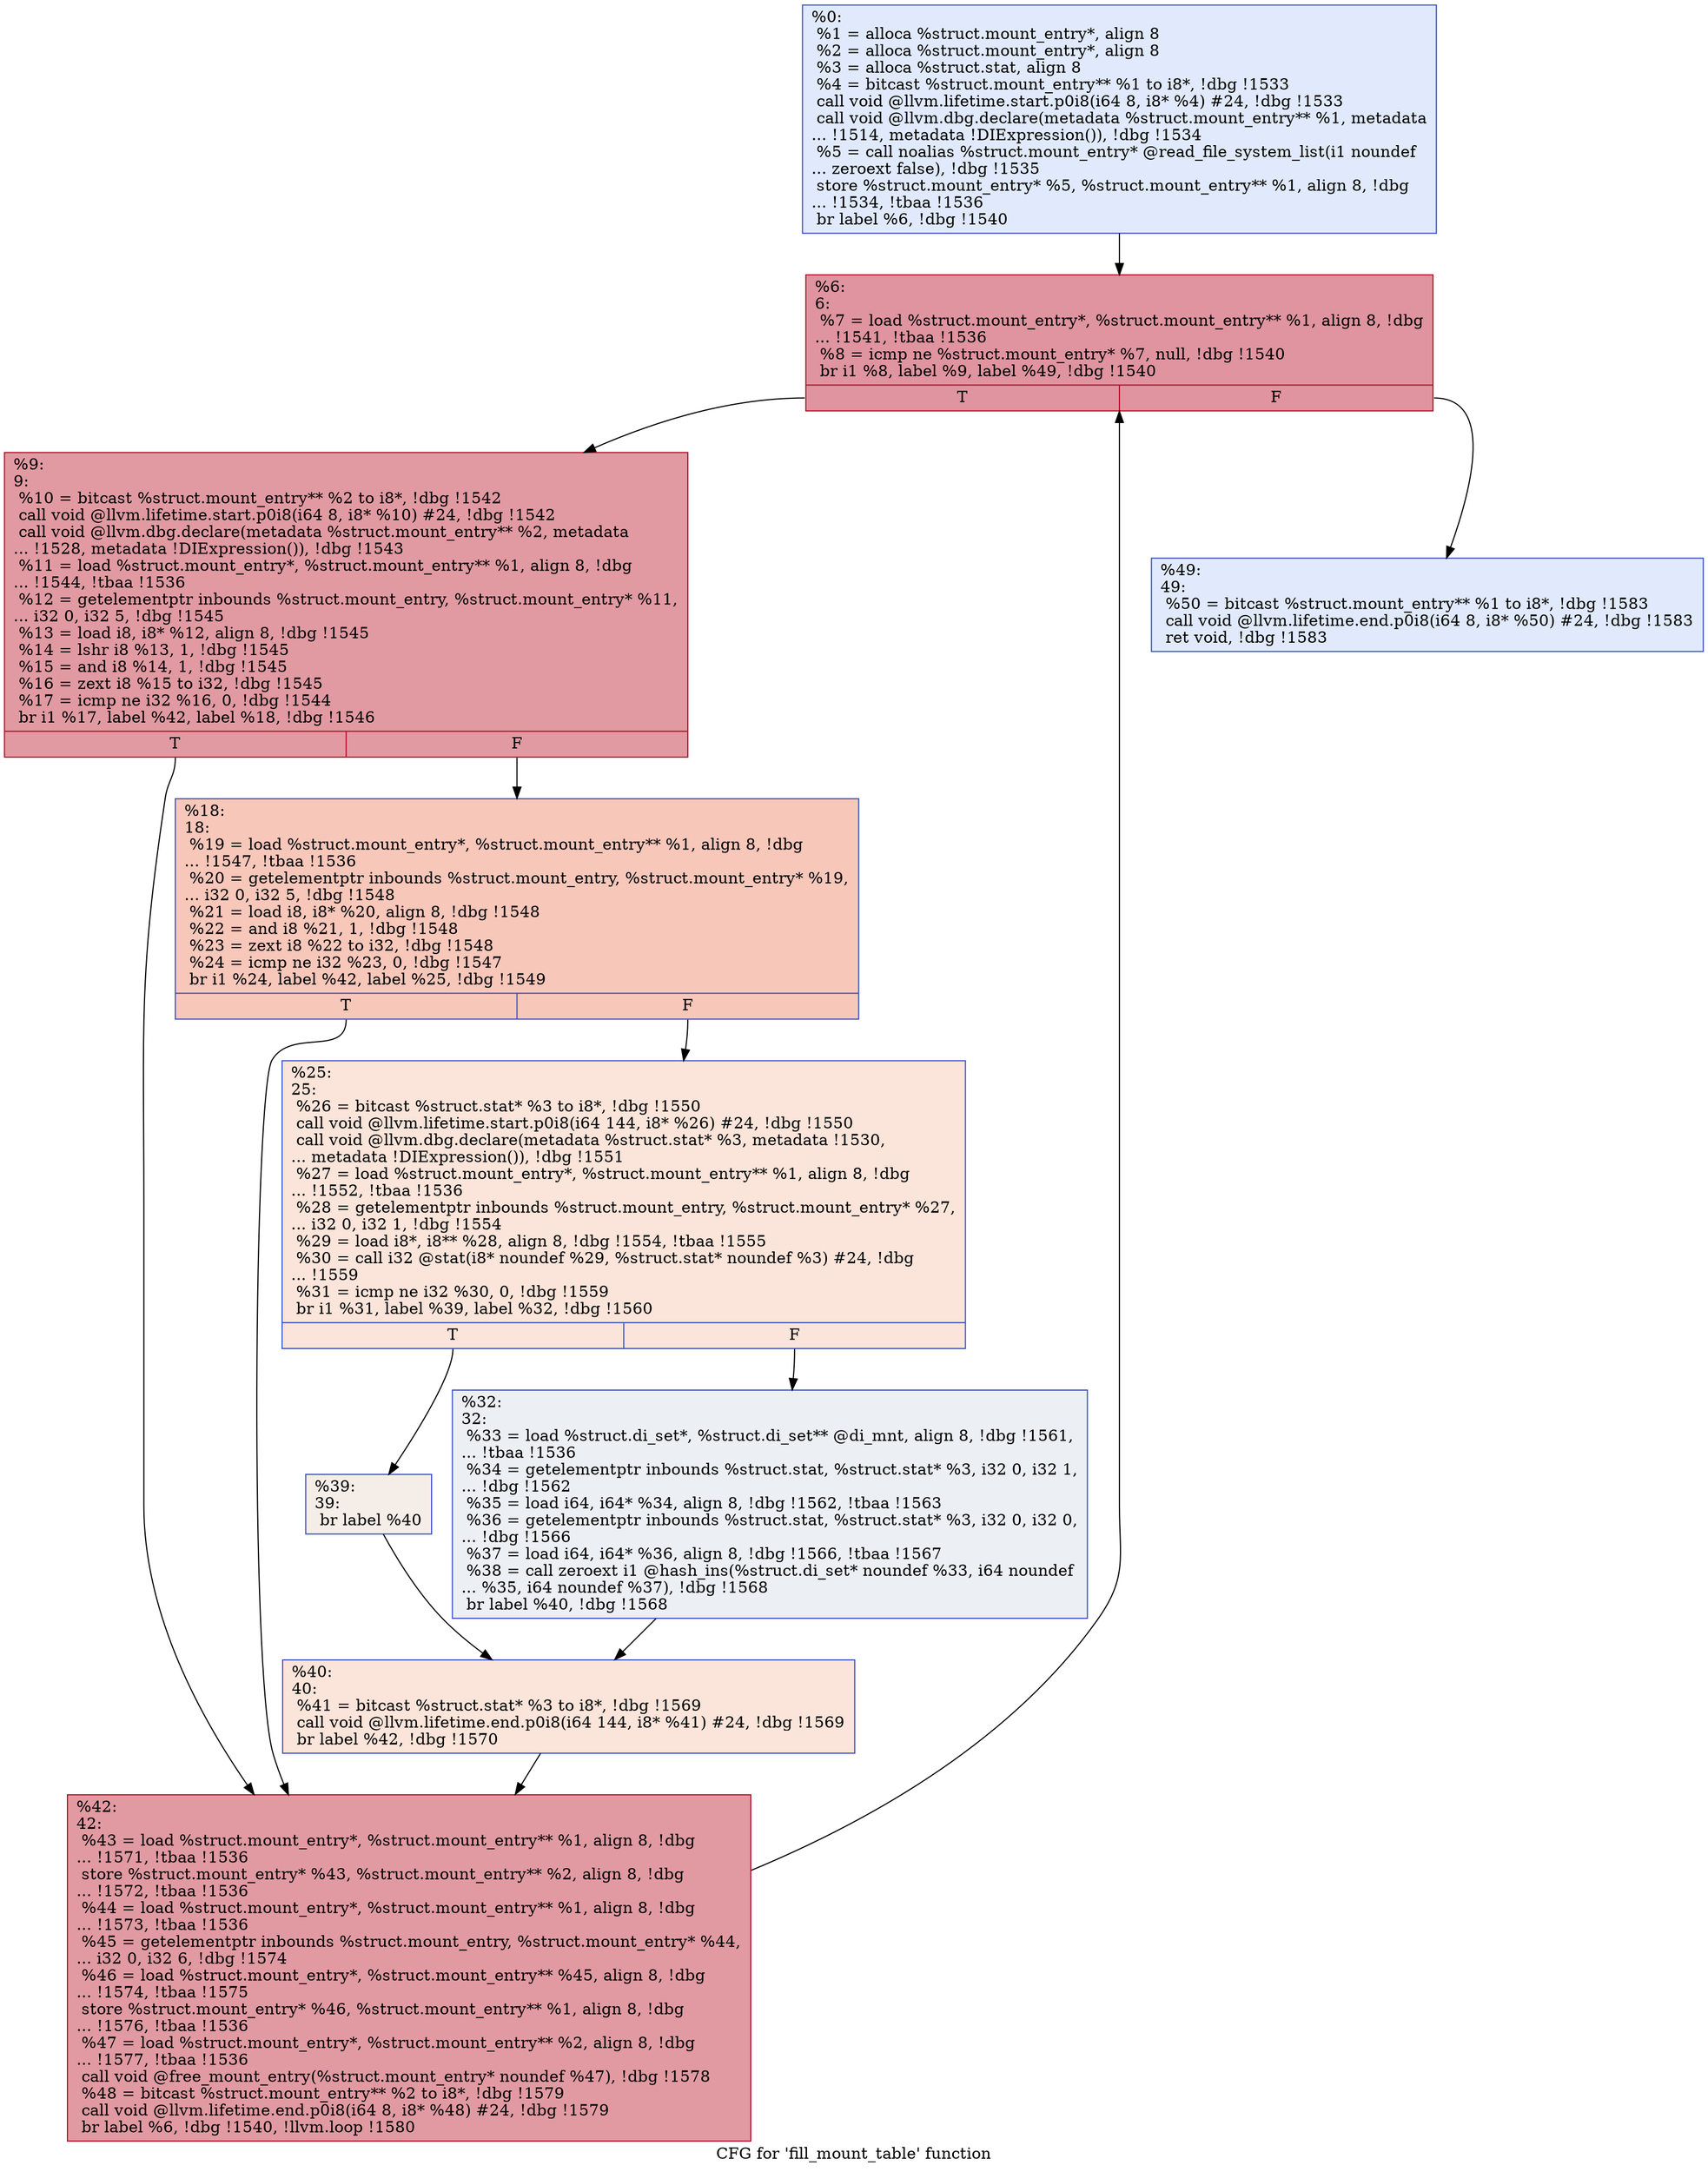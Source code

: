 digraph "CFG for 'fill_mount_table' function" {
	label="CFG for 'fill_mount_table' function";

	Node0x23a0a30 [shape=record,color="#3d50c3ff", style=filled, fillcolor="#b9d0f970",label="{%0:\l  %1 = alloca %struct.mount_entry*, align 8\l  %2 = alloca %struct.mount_entry*, align 8\l  %3 = alloca %struct.stat, align 8\l  %4 = bitcast %struct.mount_entry** %1 to i8*, !dbg !1533\l  call void @llvm.lifetime.start.p0i8(i64 8, i8* %4) #24, !dbg !1533\l  call void @llvm.dbg.declare(metadata %struct.mount_entry** %1, metadata\l... !1514, metadata !DIExpression()), !dbg !1534\l  %5 = call noalias %struct.mount_entry* @read_file_system_list(i1 noundef\l... zeroext false), !dbg !1535\l  store %struct.mount_entry* %5, %struct.mount_entry** %1, align 8, !dbg\l... !1534, !tbaa !1536\l  br label %6, !dbg !1540\l}"];
	Node0x23a0a30 -> Node0x23a0ae0;
	Node0x23a0ae0 [shape=record,color="#b70d28ff", style=filled, fillcolor="#b70d2870",label="{%6:\l6:                                                \l  %7 = load %struct.mount_entry*, %struct.mount_entry** %1, align 8, !dbg\l... !1541, !tbaa !1536\l  %8 = icmp ne %struct.mount_entry* %7, null, !dbg !1540\l  br i1 %8, label %9, label %49, !dbg !1540\l|{<s0>T|<s1>F}}"];
	Node0x23a0ae0:s0 -> Node0x23a0b30;
	Node0x23a0ae0:s1 -> Node0x23a0d60;
	Node0x23a0b30 [shape=record,color="#b70d28ff", style=filled, fillcolor="#bb1b2c70",label="{%9:\l9:                                                \l  %10 = bitcast %struct.mount_entry** %2 to i8*, !dbg !1542\l  call void @llvm.lifetime.start.p0i8(i64 8, i8* %10) #24, !dbg !1542\l  call void @llvm.dbg.declare(metadata %struct.mount_entry** %2, metadata\l... !1528, metadata !DIExpression()), !dbg !1543\l  %11 = load %struct.mount_entry*, %struct.mount_entry** %1, align 8, !dbg\l... !1544, !tbaa !1536\l  %12 = getelementptr inbounds %struct.mount_entry, %struct.mount_entry* %11,\l... i32 0, i32 5, !dbg !1545\l  %13 = load i8, i8* %12, align 8, !dbg !1545\l  %14 = lshr i8 %13, 1, !dbg !1545\l  %15 = and i8 %14, 1, !dbg !1545\l  %16 = zext i8 %15 to i32, !dbg !1545\l  %17 = icmp ne i32 %16, 0, !dbg !1544\l  br i1 %17, label %42, label %18, !dbg !1546\l|{<s0>T|<s1>F}}"];
	Node0x23a0b30:s0 -> Node0x23a0d10;
	Node0x23a0b30:s1 -> Node0x23a0b80;
	Node0x23a0b80 [shape=record,color="#3d50c3ff", style=filled, fillcolor="#ec7f6370",label="{%18:\l18:                                               \l  %19 = load %struct.mount_entry*, %struct.mount_entry** %1, align 8, !dbg\l... !1547, !tbaa !1536\l  %20 = getelementptr inbounds %struct.mount_entry, %struct.mount_entry* %19,\l... i32 0, i32 5, !dbg !1548\l  %21 = load i8, i8* %20, align 8, !dbg !1548\l  %22 = and i8 %21, 1, !dbg !1548\l  %23 = zext i8 %22 to i32, !dbg !1548\l  %24 = icmp ne i32 %23, 0, !dbg !1547\l  br i1 %24, label %42, label %25, !dbg !1549\l|{<s0>T|<s1>F}}"];
	Node0x23a0b80:s0 -> Node0x23a0d10;
	Node0x23a0b80:s1 -> Node0x23a0bd0;
	Node0x23a0bd0 [shape=record,color="#3d50c3ff", style=filled, fillcolor="#f5c1a970",label="{%25:\l25:                                               \l  %26 = bitcast %struct.stat* %3 to i8*, !dbg !1550\l  call void @llvm.lifetime.start.p0i8(i64 144, i8* %26) #24, !dbg !1550\l  call void @llvm.dbg.declare(metadata %struct.stat* %3, metadata !1530,\l... metadata !DIExpression()), !dbg !1551\l  %27 = load %struct.mount_entry*, %struct.mount_entry** %1, align 8, !dbg\l... !1552, !tbaa !1536\l  %28 = getelementptr inbounds %struct.mount_entry, %struct.mount_entry* %27,\l... i32 0, i32 1, !dbg !1554\l  %29 = load i8*, i8** %28, align 8, !dbg !1554, !tbaa !1555\l  %30 = call i32 @stat(i8* noundef %29, %struct.stat* noundef %3) #24, !dbg\l... !1559\l  %31 = icmp ne i32 %30, 0, !dbg !1559\l  br i1 %31, label %39, label %32, !dbg !1560\l|{<s0>T|<s1>F}}"];
	Node0x23a0bd0:s0 -> Node0x23a0c70;
	Node0x23a0bd0:s1 -> Node0x23a0c20;
	Node0x23a0c20 [shape=record,color="#3d50c3ff", style=filled, fillcolor="#d4dbe670",label="{%32:\l32:                                               \l  %33 = load %struct.di_set*, %struct.di_set** @di_mnt, align 8, !dbg !1561,\l... !tbaa !1536\l  %34 = getelementptr inbounds %struct.stat, %struct.stat* %3, i32 0, i32 1,\l... !dbg !1562\l  %35 = load i64, i64* %34, align 8, !dbg !1562, !tbaa !1563\l  %36 = getelementptr inbounds %struct.stat, %struct.stat* %3, i32 0, i32 0,\l... !dbg !1566\l  %37 = load i64, i64* %36, align 8, !dbg !1566, !tbaa !1567\l  %38 = call zeroext i1 @hash_ins(%struct.di_set* noundef %33, i64 noundef\l... %35, i64 noundef %37), !dbg !1568\l  br label %40, !dbg !1568\l}"];
	Node0x23a0c20 -> Node0x23a0cc0;
	Node0x23a0c70 [shape=record,color="#3d50c3ff", style=filled, fillcolor="#e8d6cc70",label="{%39:\l39:                                               \l  br label %40\l}"];
	Node0x23a0c70 -> Node0x23a0cc0;
	Node0x23a0cc0 [shape=record,color="#3d50c3ff", style=filled, fillcolor="#f5c1a970",label="{%40:\l40:                                               \l  %41 = bitcast %struct.stat* %3 to i8*, !dbg !1569\l  call void @llvm.lifetime.end.p0i8(i64 144, i8* %41) #24, !dbg !1569\l  br label %42, !dbg !1570\l}"];
	Node0x23a0cc0 -> Node0x23a0d10;
	Node0x23a0d10 [shape=record,color="#b70d28ff", style=filled, fillcolor="#bb1b2c70",label="{%42:\l42:                                               \l  %43 = load %struct.mount_entry*, %struct.mount_entry** %1, align 8, !dbg\l... !1571, !tbaa !1536\l  store %struct.mount_entry* %43, %struct.mount_entry** %2, align 8, !dbg\l... !1572, !tbaa !1536\l  %44 = load %struct.mount_entry*, %struct.mount_entry** %1, align 8, !dbg\l... !1573, !tbaa !1536\l  %45 = getelementptr inbounds %struct.mount_entry, %struct.mount_entry* %44,\l... i32 0, i32 6, !dbg !1574\l  %46 = load %struct.mount_entry*, %struct.mount_entry** %45, align 8, !dbg\l... !1574, !tbaa !1575\l  store %struct.mount_entry* %46, %struct.mount_entry** %1, align 8, !dbg\l... !1576, !tbaa !1536\l  %47 = load %struct.mount_entry*, %struct.mount_entry** %2, align 8, !dbg\l... !1577, !tbaa !1536\l  call void @free_mount_entry(%struct.mount_entry* noundef %47), !dbg !1578\l  %48 = bitcast %struct.mount_entry** %2 to i8*, !dbg !1579\l  call void @llvm.lifetime.end.p0i8(i64 8, i8* %48) #24, !dbg !1579\l  br label %6, !dbg !1540, !llvm.loop !1580\l}"];
	Node0x23a0d10 -> Node0x23a0ae0;
	Node0x23a0d60 [shape=record,color="#3d50c3ff", style=filled, fillcolor="#b9d0f970",label="{%49:\l49:                                               \l  %50 = bitcast %struct.mount_entry** %1 to i8*, !dbg !1583\l  call void @llvm.lifetime.end.p0i8(i64 8, i8* %50) #24, !dbg !1583\l  ret void, !dbg !1583\l}"];
}
